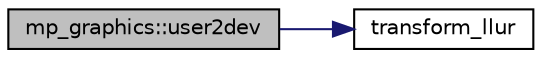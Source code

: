 digraph "mp_graphics::user2dev"
{
  edge [fontname="Helvetica",fontsize="10",labelfontname="Helvetica",labelfontsize="10"];
  node [fontname="Helvetica",fontsize="10",shape=record];
  rankdir="LR";
  Node8091 [label="mp_graphics::user2dev",height=0.2,width=0.4,color="black", fillcolor="grey75", style="filled", fontcolor="black"];
  Node8091 -> Node8092 [color="midnightblue",fontsize="10",style="solid",fontname="Helvetica"];
  Node8092 [label="transform_llur",height=0.2,width=0.4,color="black", fillcolor="white", style="filled",URL="$d9/d29/draw_8_c.html#af38b139f64e19404b9a944c7188d4aff"];
}

